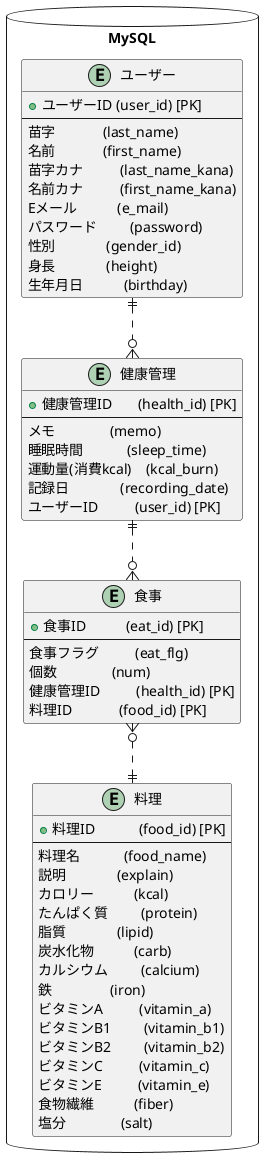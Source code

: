@startuml EntityRelationship

package "MySQL" as target_system <<Database>> {

    ' ユーザーテーブル
    entity "ユーザー" as users {
        + ユーザーID (user_id) [PK]
        --
        苗字             (last_name)
        名前             (first_name)
        苗字カナ          (last_name_kana)
        名前カナ          (first_name_kana)
        Eメール           (e_mail)
        パスワード         (password)
        性別              (gender_id)
        身長              (height)
        生年月日           (birthday)
       }

    ' 健康管理テーブル
    entity "健康管理" as healths {
        + 健康管理ID       (health_id) [PK]
        --
        メモ               (memo)
        睡眠時間            (sleep_time)
        運動量(消費kcal)    (kcal_burn)
        記録日              (recording_date)
        ユーザーID          (user_id) [PK]
       }

    ' 食事テーブル  食事フラグ => 1:朝食 2:昼食 3:夕食 4:間食
    entity "食事" as eats {
        + 食事ID           (eat_id) [PK]
        --
        食事フラグ          (eat_flg)
        個数               (num)
        健康管理ID          (health_id) [PK]
        料理ID             (food_id) [PK]
       }

    ' 料理テーブル
    entity "料理" as foods {
        + 料理ID            (food_id) [PK]
        --
          料理名            (food_name)
          説明              (explain)
          カロリー           (kcal) 
          たんぱく質         (protein) 
          脂質              (lipid) 
          炭水化物           (carb) 
          カルシウム         (calcium) 
          鉄                (iron) 
          ビタミンA          (vitamin_a) 
          ビタミンB1         (vitamin_b1) 
          ビタミンB2         (vitamin_b2) 
          ビタミンC          (vitamin_c) 
          ビタミンE          (vitamin_e) 
          食物繊維           (fiber) 
          塩分               (salt) 
    }

    users   ||..o{ healths
    healths ||..o{ eats
    eats    }o..|| foods

}

@enduml

    ' ' 朝食テーブル
    ' entity "朝食" as breakfasts {
    '     + 朝食ID          (breakfast_id) [PK]
    '     --
    '     健康管理ID         (health_id) [PK]
    '     料理ID            (food_id) [PK]
    '     個数              (num)
    '    }

    ' ' 昼食テーブル
    ' entity "昼食" as lunchs {
    '     + 昼食ID          (lunch_id) [PK]
    '     --
    '     健康管理ID         (health_id) [PK]
    '     料理ID            (food_id) [PK]
    '     個数              (num)
    '    }

    ' ' 夕食テーブル
    ' entity "夕食" as dinners {
    '     + 夕食ID          (dinner_id) [PK]
    '     --
    '     健康管理ID         (health_id) [PK]
    '     料理ID            (food_id) [PK]
    '     個数              (num)
    '    }

    ' ' 間食テーブル
    ' entity "間食" as snacks {
    '     + 間食ID          (snack_id) [PK]
    '     --
    '     健康管理ID         (health_id) [PK]
    '     料理ID            (food_id) [PK]
    '     個数              (num)
    '    }


    ' healths ||..o{ breakfasts
    ' healths ||..o{ lunchs
    ' healths ||..o{ dinners
    ' healths ||..o{ snacks

    ' breakfasts }o..|| foods
    ' lunchs     }o..|| foods
    ' dinners    }o..|| foods
    ' snacks     }o..|| foods

